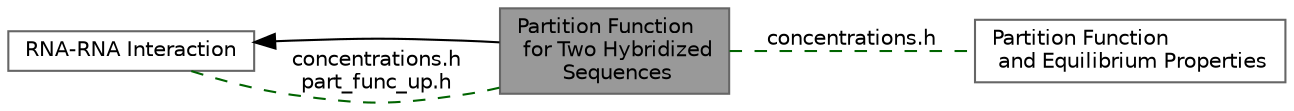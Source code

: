 digraph "Partition Function for Two Hybridized Sequences"
{
 // INTERACTIVE_SVG=YES
 // LATEX_PDF_SIZE
  bgcolor="transparent";
  edge [fontname=Helvetica,fontsize=10,labelfontname=Helvetica,labelfontsize=10];
  node [fontname=Helvetica,fontsize=10,shape=box,height=0.2,width=0.4];
  rankdir=LR;
  Node2 [label="RNA-RNA Interaction",height=0.2,width=0.4,color="grey40", fillcolor="white", style="filled",URL="$group__cofold.html",tooltip=" "];
  Node1 [label="Partition Function\l for Two Hybridized\l Sequences",height=0.2,width=0.4,color="gray40", fillcolor="grey60", style="filled", fontcolor="black",tooltip="Partition Function Cofolding."];
  Node3 [label="Partition Function\l and Equilibrium Properties",height=0.2,width=0.4,color="grey40", fillcolor="white", style="filled",URL="$group__pf__fold.html",tooltip="Compute the partition function to assess various equilibrium properties."];
  Node2->Node1 [shape=plaintext, dir="back", style="solid"];
  Node1->Node3 [shape=plaintext, label="concentrations.h", color="darkgreen", dir="none", style="dashed"];
  Node1->Node2 [shape=plaintext, label="concentrations.h\npart_func_up.h", color="darkgreen", dir="none", style="dashed"];
}
